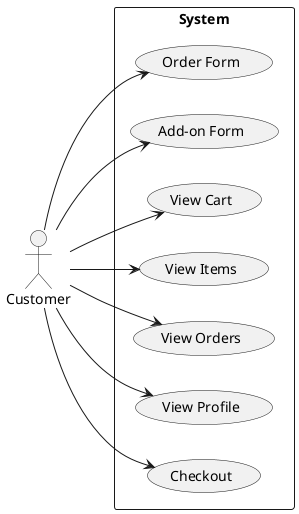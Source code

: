 @startuml customer
left to right direction
actor Customer
rectangle "System" as system {
  (Order Form)
  (Add-on Form)
  (View Cart)
  (View Items)
  (View Orders)
  (View Profile)
  (Checkout)
}
Customer --> (Order Form)
Customer --> (Add-on Form)
Customer --> (View Cart)
Customer --> (View Items)
Customer --> (View Orders)
Customer --> (View Profile)
Customer --> (Checkout)
@enduml